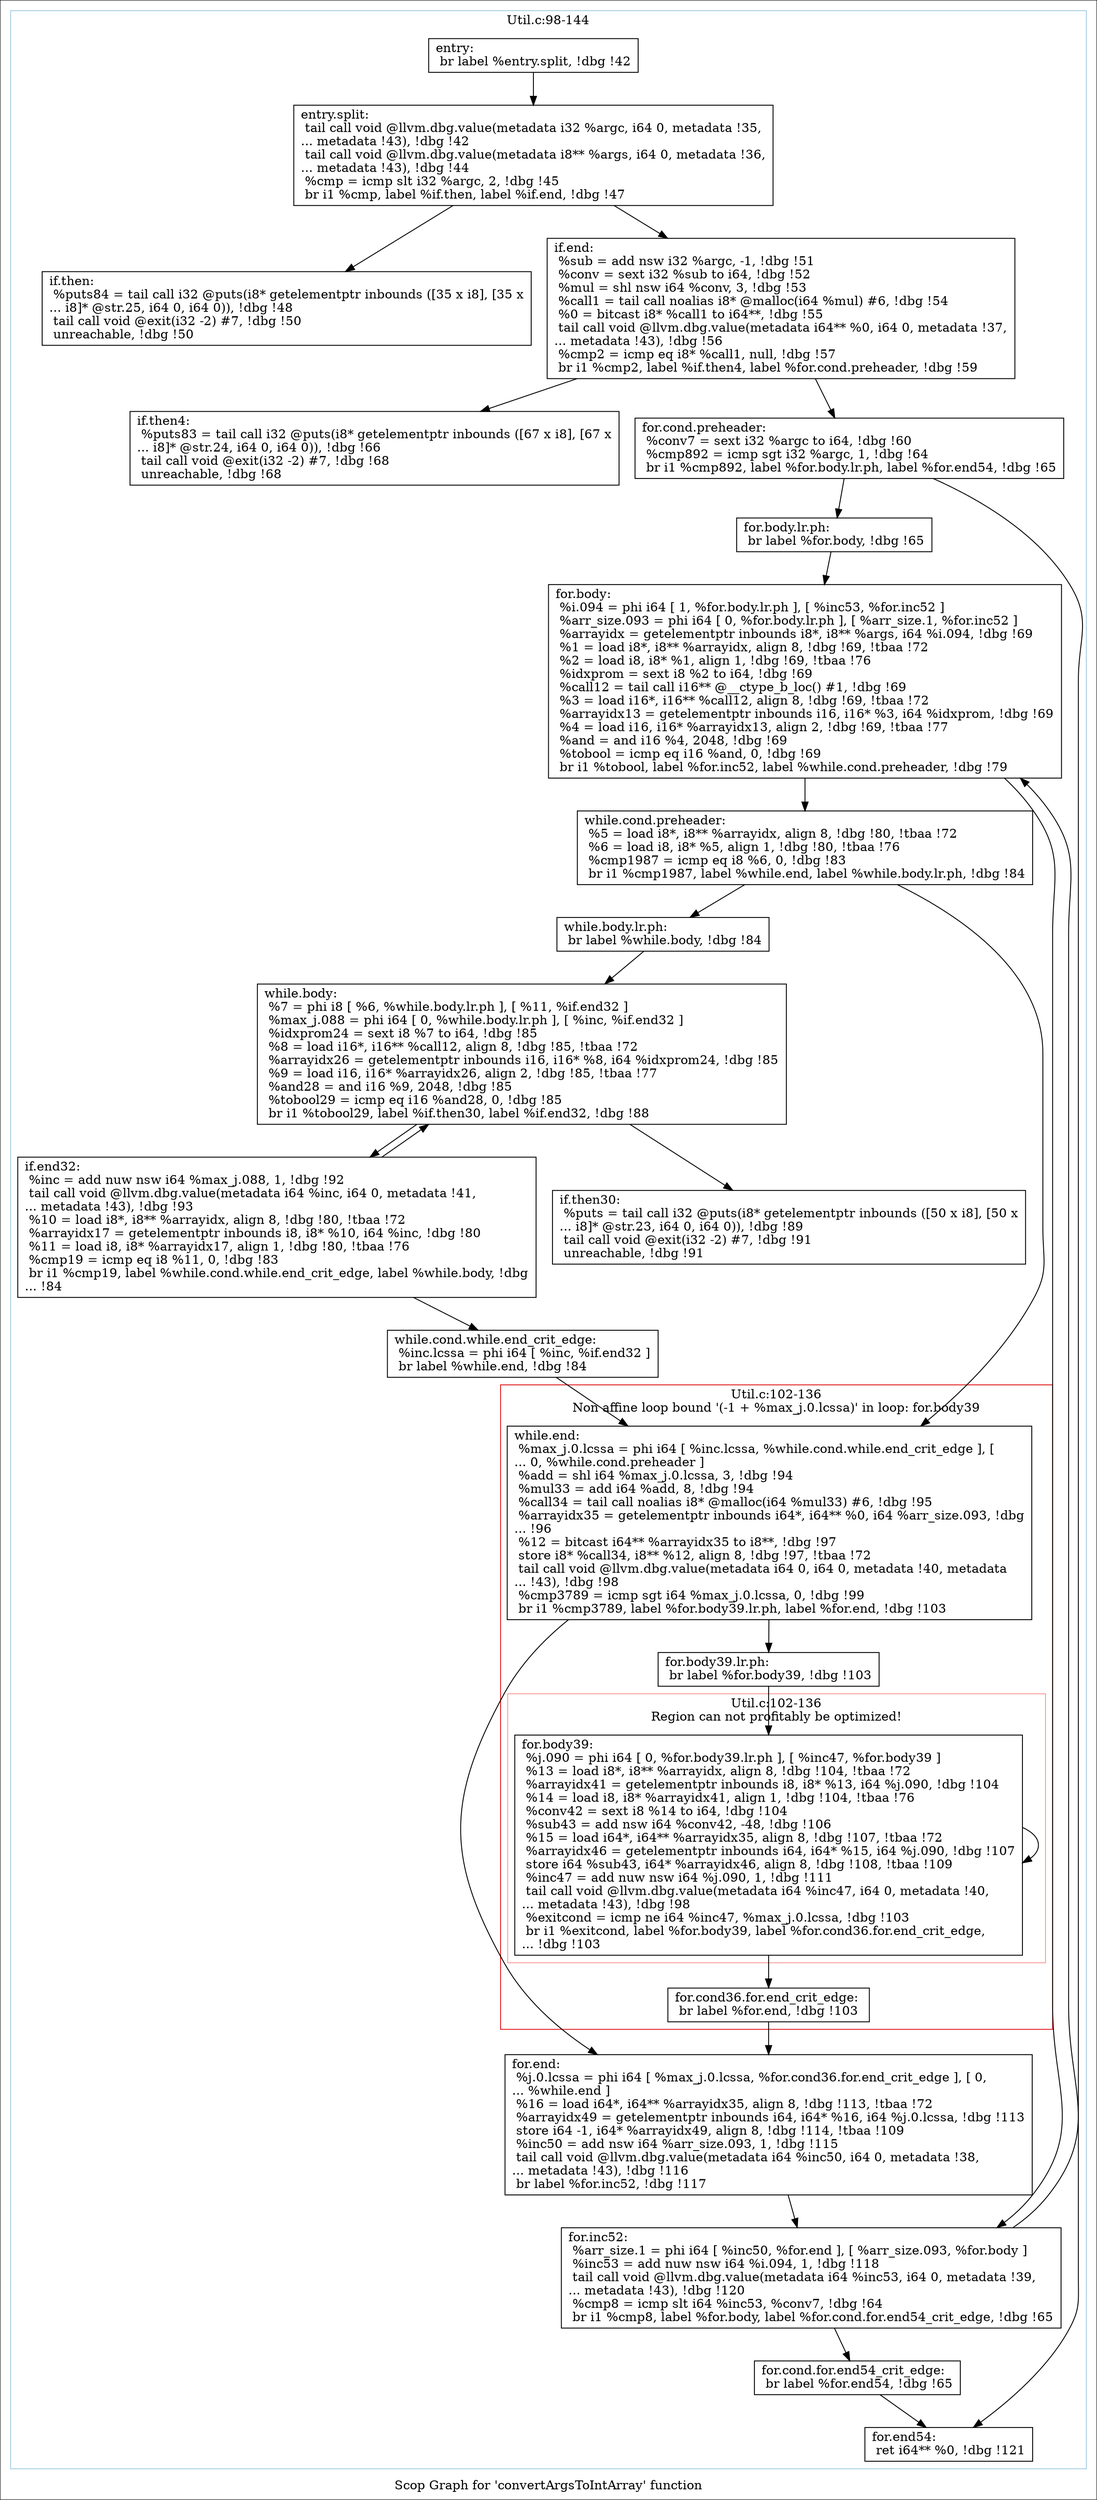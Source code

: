 digraph "Scop Graph for 'convertArgsToIntArray' function" {
	label="Scop Graph for 'convertArgsToIntArray' function";

	Node0x9cf3110 [shape=record,label="{entry:\l  br label %entry.split, !dbg !42\l}"];
	Node0x9cf3110 -> Node0x9cda3c0;
	Node0x9cda3c0 [shape=record,label="{entry.split:                                      \l  tail call void @llvm.dbg.value(metadata i32 %argc, i64 0, metadata !35,\l... metadata !43), !dbg !42\l  tail call void @llvm.dbg.value(metadata i8** %args, i64 0, metadata !36,\l... metadata !43), !dbg !44\l  %cmp = icmp slt i32 %argc, 2, !dbg !45\l  br i1 %cmp, label %if.then, label %if.end, !dbg !47\l}"];
	Node0x9cda3c0 -> Node0x9ccca00;
	Node0x9cda3c0 -> Node0x9cd1a90;
	Node0x9ccca00 [shape=record,label="{if.then:                                          \l  %puts84 = tail call i32 @puts(i8* getelementptr inbounds ([35 x i8], [35 x\l... i8]* @str.25, i64 0, i64 0)), !dbg !48\l  tail call void @exit(i32 -2) #7, !dbg !50\l  unreachable, !dbg !50\l}"];
	Node0x9cd1a90 [shape=record,label="{if.end:                                           \l  %sub = add nsw i32 %argc, -1, !dbg !51\l  %conv = sext i32 %sub to i64, !dbg !52\l  %mul = shl nsw i64 %conv, 3, !dbg !53\l  %call1 = tail call noalias i8* @malloc(i64 %mul) #6, !dbg !54\l  %0 = bitcast i8* %call1 to i64**, !dbg !55\l  tail call void @llvm.dbg.value(metadata i64** %0, i64 0, metadata !37,\l... metadata !43), !dbg !56\l  %cmp2 = icmp eq i8* %call1, null, !dbg !57\l  br i1 %cmp2, label %if.then4, label %for.cond.preheader, !dbg !59\l}"];
	Node0x9cd1a90 -> Node0x9d0f0d0;
	Node0x9cd1a90 -> Node0x9cc0f90;
	Node0x9d0f0d0 [shape=record,label="{if.then4:                                         \l  %puts83 = tail call i32 @puts(i8* getelementptr inbounds ([67 x i8], [67 x\l... i8]* @str.24, i64 0, i64 0)), !dbg !66\l  tail call void @exit(i32 -2) #7, !dbg !68\l  unreachable, !dbg !68\l}"];
	Node0x9cc0f90 [shape=record,label="{for.cond.preheader:                               \l  %conv7 = sext i32 %argc to i64, !dbg !60\l  %cmp892 = icmp sgt i32 %argc, 1, !dbg !64\l  br i1 %cmp892, label %for.body.lr.ph, label %for.end54, !dbg !65\l}"];
	Node0x9cc0f90 -> Node0x9caab50;
	Node0x9cc0f90 -> Node0x9cdb2a0;
	Node0x9caab50 [shape=record,label="{for.body.lr.ph:                                   \l  br label %for.body, !dbg !65\l}"];
	Node0x9caab50 -> Node0x9cadf70;
	Node0x9cadf70 [shape=record,label="{for.body:                                         \l  %i.094 = phi i64 [ 1, %for.body.lr.ph ], [ %inc53, %for.inc52 ]\l  %arr_size.093 = phi i64 [ 0, %for.body.lr.ph ], [ %arr_size.1, %for.inc52 ]\l  %arrayidx = getelementptr inbounds i8*, i8** %args, i64 %i.094, !dbg !69\l  %1 = load i8*, i8** %arrayidx, align 8, !dbg !69, !tbaa !72\l  %2 = load i8, i8* %1, align 1, !dbg !69, !tbaa !76\l  %idxprom = sext i8 %2 to i64, !dbg !69\l  %call12 = tail call i16** @__ctype_b_loc() #1, !dbg !69\l  %3 = load i16*, i16** %call12, align 8, !dbg !69, !tbaa !72\l  %arrayidx13 = getelementptr inbounds i16, i16* %3, i64 %idxprom, !dbg !69\l  %4 = load i16, i16* %arrayidx13, align 2, !dbg !69, !tbaa !77\l  %and = and i16 %4, 2048, !dbg !69\l  %tobool = icmp eq i16 %and, 0, !dbg !69\l  br i1 %tobool, label %for.inc52, label %while.cond.preheader, !dbg !79\l}"];
	Node0x9cadf70 -> Node0x9cd52e0;
	Node0x9cadf70 -> Node0x9cc2350;
	Node0x9cd52e0 [shape=record,label="{for.inc52:                                        \l  %arr_size.1 = phi i64 [ %inc50, %for.end ], [ %arr_size.093, %for.body ]\l  %inc53 = add nuw nsw i64 %i.094, 1, !dbg !118\l  tail call void @llvm.dbg.value(metadata i64 %inc53, i64 0, metadata !39,\l... metadata !43), !dbg !120\l  %cmp8 = icmp slt i64 %inc53, %conv7, !dbg !64\l  br i1 %cmp8, label %for.body, label %for.cond.for.end54_crit_edge, !dbg !65\l}"];
	Node0x9cd52e0 -> Node0x9cadf70;
	Node0x9cd52e0 -> Node0x9cbe1b0;
	Node0x9cbe1b0 [shape=record,label="{for.cond.for.end54_crit_edge:                     \l  br label %for.end54, !dbg !65\l}"];
	Node0x9cbe1b0 -> Node0x9cdb2a0;
	Node0x9cdb2a0 [shape=record,label="{for.end54:                                        \l  ret i64** %0, !dbg !121\l}"];
	Node0x9cc2350 [shape=record,label="{while.cond.preheader:                             \l  %5 = load i8*, i8** %arrayidx, align 8, !dbg !80, !tbaa !72\l  %6 = load i8, i8* %5, align 1, !dbg !80, !tbaa !76\l  %cmp1987 = icmp eq i8 %6, 0, !dbg !83\l  br i1 %cmp1987, label %while.end, label %while.body.lr.ph, !dbg !84\l}"];
	Node0x9cc2350 -> Node0x9cc4490;
	Node0x9cc2350 -> Node0x9cc4ed0;
	Node0x9cc4490 [shape=record,label="{while.end:                                        \l  %max_j.0.lcssa = phi i64 [ %inc.lcssa, %while.cond.while.end_crit_edge ], [\l... 0, %while.cond.preheader ]\l  %add = shl i64 %max_j.0.lcssa, 3, !dbg !94\l  %mul33 = add i64 %add, 8, !dbg !94\l  %call34 = tail call noalias i8* @malloc(i64 %mul33) #6, !dbg !95\l  %arrayidx35 = getelementptr inbounds i64*, i64** %0, i64 %arr_size.093, !dbg\l... !96\l  %12 = bitcast i64** %arrayidx35 to i8**, !dbg !97\l  store i8* %call34, i8** %12, align 8, !dbg !97, !tbaa !72\l  tail call void @llvm.dbg.value(metadata i64 0, i64 0, metadata !40, metadata\l... !43), !dbg !98\l  %cmp3789 = icmp sgt i64 %max_j.0.lcssa, 0, !dbg !99\l  br i1 %cmp3789, label %for.body39.lr.ph, label %for.end, !dbg !103\l}"];
	Node0x9cc4490 -> Node0x9cdbb70;
	Node0x9cc4490 -> Node0x9cbd530;
	Node0x9cdbb70 [shape=record,label="{for.body39.lr.ph:                                 \l  br label %for.body39, !dbg !103\l}"];
	Node0x9cdbb70 -> Node0x9ddb160;
	Node0x9ddb160 [shape=record,label="{for.body39:                                       \l  %j.090 = phi i64 [ 0, %for.body39.lr.ph ], [ %inc47, %for.body39 ]\l  %13 = load i8*, i8** %arrayidx, align 8, !dbg !104, !tbaa !72\l  %arrayidx41 = getelementptr inbounds i8, i8* %13, i64 %j.090, !dbg !104\l  %14 = load i8, i8* %arrayidx41, align 1, !dbg !104, !tbaa !76\l  %conv42 = sext i8 %14 to i64, !dbg !104\l  %sub43 = add nsw i64 %conv42, -48, !dbg !106\l  %15 = load i64*, i64** %arrayidx35, align 8, !dbg !107, !tbaa !72\l  %arrayidx46 = getelementptr inbounds i64, i64* %15, i64 %j.090, !dbg !107\l  store i64 %sub43, i64* %arrayidx46, align 8, !dbg !108, !tbaa !109\l  %inc47 = add nuw nsw i64 %j.090, 1, !dbg !111\l  tail call void @llvm.dbg.value(metadata i64 %inc47, i64 0, metadata !40,\l... metadata !43), !dbg !98\l  %exitcond = icmp ne i64 %inc47, %max_j.0.lcssa, !dbg !103\l  br i1 %exitcond, label %for.body39, label %for.cond36.for.end_crit_edge,\l... !dbg !103\l}"];
	Node0x9ddb160 -> Node0x9ddb160[constraint=false];
	Node0x9ddb160 -> Node0x9cb2670;
	Node0x9cb2670 [shape=record,label="{for.cond36.for.end_crit_edge:                     \l  br label %for.end, !dbg !103\l}"];
	Node0x9cb2670 -> Node0x9cbd530;
	Node0x9cbd530 [shape=record,label="{for.end:                                          \l  %j.0.lcssa = phi i64 [ %max_j.0.lcssa, %for.cond36.for.end_crit_edge ], [ 0,\l... %while.end ]\l  %16 = load i64*, i64** %arrayidx35, align 8, !dbg !113, !tbaa !72\l  %arrayidx49 = getelementptr inbounds i64, i64* %16, i64 %j.0.lcssa, !dbg !113\l  store i64 -1, i64* %arrayidx49, align 8, !dbg !114, !tbaa !109\l  %inc50 = add nsw i64 %arr_size.093, 1, !dbg !115\l  tail call void @llvm.dbg.value(metadata i64 %inc50, i64 0, metadata !38,\l... metadata !43), !dbg !116\l  br label %for.inc52, !dbg !117\l}"];
	Node0x9cbd530 -> Node0x9cd52e0;
	Node0x9cc4ed0 [shape=record,label="{while.body.lr.ph:                                 \l  br label %while.body, !dbg !84\l}"];
	Node0x9cc4ed0 -> Node0x9ce2160;
	Node0x9ce2160 [shape=record,label="{while.body:                                       \l  %7 = phi i8 [ %6, %while.body.lr.ph ], [ %11, %if.end32 ]\l  %max_j.088 = phi i64 [ 0, %while.body.lr.ph ], [ %inc, %if.end32 ]\l  %idxprom24 = sext i8 %7 to i64, !dbg !85\l  %8 = load i16*, i16** %call12, align 8, !dbg !85, !tbaa !72\l  %arrayidx26 = getelementptr inbounds i16, i16* %8, i64 %idxprom24, !dbg !85\l  %9 = load i16, i16* %arrayidx26, align 2, !dbg !85, !tbaa !77\l  %and28 = and i16 %9, 2048, !dbg !85\l  %tobool29 = icmp eq i16 %and28, 0, !dbg !85\l  br i1 %tobool29, label %if.then30, label %if.end32, !dbg !88\l}"];
	Node0x9ce2160 -> Node0x9cf9340;
	Node0x9ce2160 -> Node0x9ccd8d0;
	Node0x9cf9340 [shape=record,label="{if.then30:                                        \l  %puts = tail call i32 @puts(i8* getelementptr inbounds ([50 x i8], [50 x\l... i8]* @str.23, i64 0, i64 0)), !dbg !89\l  tail call void @exit(i32 -2) #7, !dbg !91\l  unreachable, !dbg !91\l}"];
	Node0x9ccd8d0 [shape=record,label="{if.end32:                                         \l  %inc = add nuw nsw i64 %max_j.088, 1, !dbg !92\l  tail call void @llvm.dbg.value(metadata i64 %inc, i64 0, metadata !41,\l... metadata !43), !dbg !93\l  %10 = load i8*, i8** %arrayidx, align 8, !dbg !80, !tbaa !72\l  %arrayidx17 = getelementptr inbounds i8, i8* %10, i64 %inc, !dbg !80\l  %11 = load i8, i8* %arrayidx17, align 1, !dbg !80, !tbaa !76\l  %cmp19 = icmp eq i8 %11, 0, !dbg !83\l  br i1 %cmp19, label %while.cond.while.end_crit_edge, label %while.body, !dbg\l... !84\l}"];
	Node0x9ccd8d0 -> Node0x9cfa740;
	Node0x9ccd8d0 -> Node0x9ce2160;
	Node0x9cfa740 [shape=record,label="{while.cond.while.end_crit_edge:                   \l  %inc.lcssa = phi i64 [ %inc, %if.end32 ]\l  br label %while.end, !dbg !84\l}"];
	Node0x9cfa740 -> Node0x9cc4490;
	colorscheme = "paired12"
        subgraph cluster_0x9cc3860 {
          label = "Util.c:98-144
";
          style = solid;
          color = 1
          subgraph cluster_0x9ce3000 {
            label = "Util.c:102-136
Non affine loop bound '(-1 + %max_j.0.lcssa)' in loop: for.body39";
            style = solid;
            color = 6
            subgraph cluster_0x9ccec30 {
              label = "Util.c:102-136
Region can not profitably be optimized!";
              style = solid;
              color = 5
              Node0x9ddb160;
            }
            Node0x9cc4490;
            Node0x9cdbb70;
            Node0x9cb2670;
          }
          Node0x9cf3110;
          Node0x9cda3c0;
          Node0x9ccca00;
          Node0x9cd1a90;
          Node0x9d0f0d0;
          Node0x9cc0f90;
          Node0x9caab50;
          Node0x9cadf70;
          Node0x9cd52e0;
          Node0x9cbe1b0;
          Node0x9cdb2a0;
          Node0x9cc2350;
          Node0x9cbd530;
          Node0x9cc4ed0;
          Node0x9ce2160;
          Node0x9cf9340;
          Node0x9ccd8d0;
          Node0x9cfa740;
        }
}
